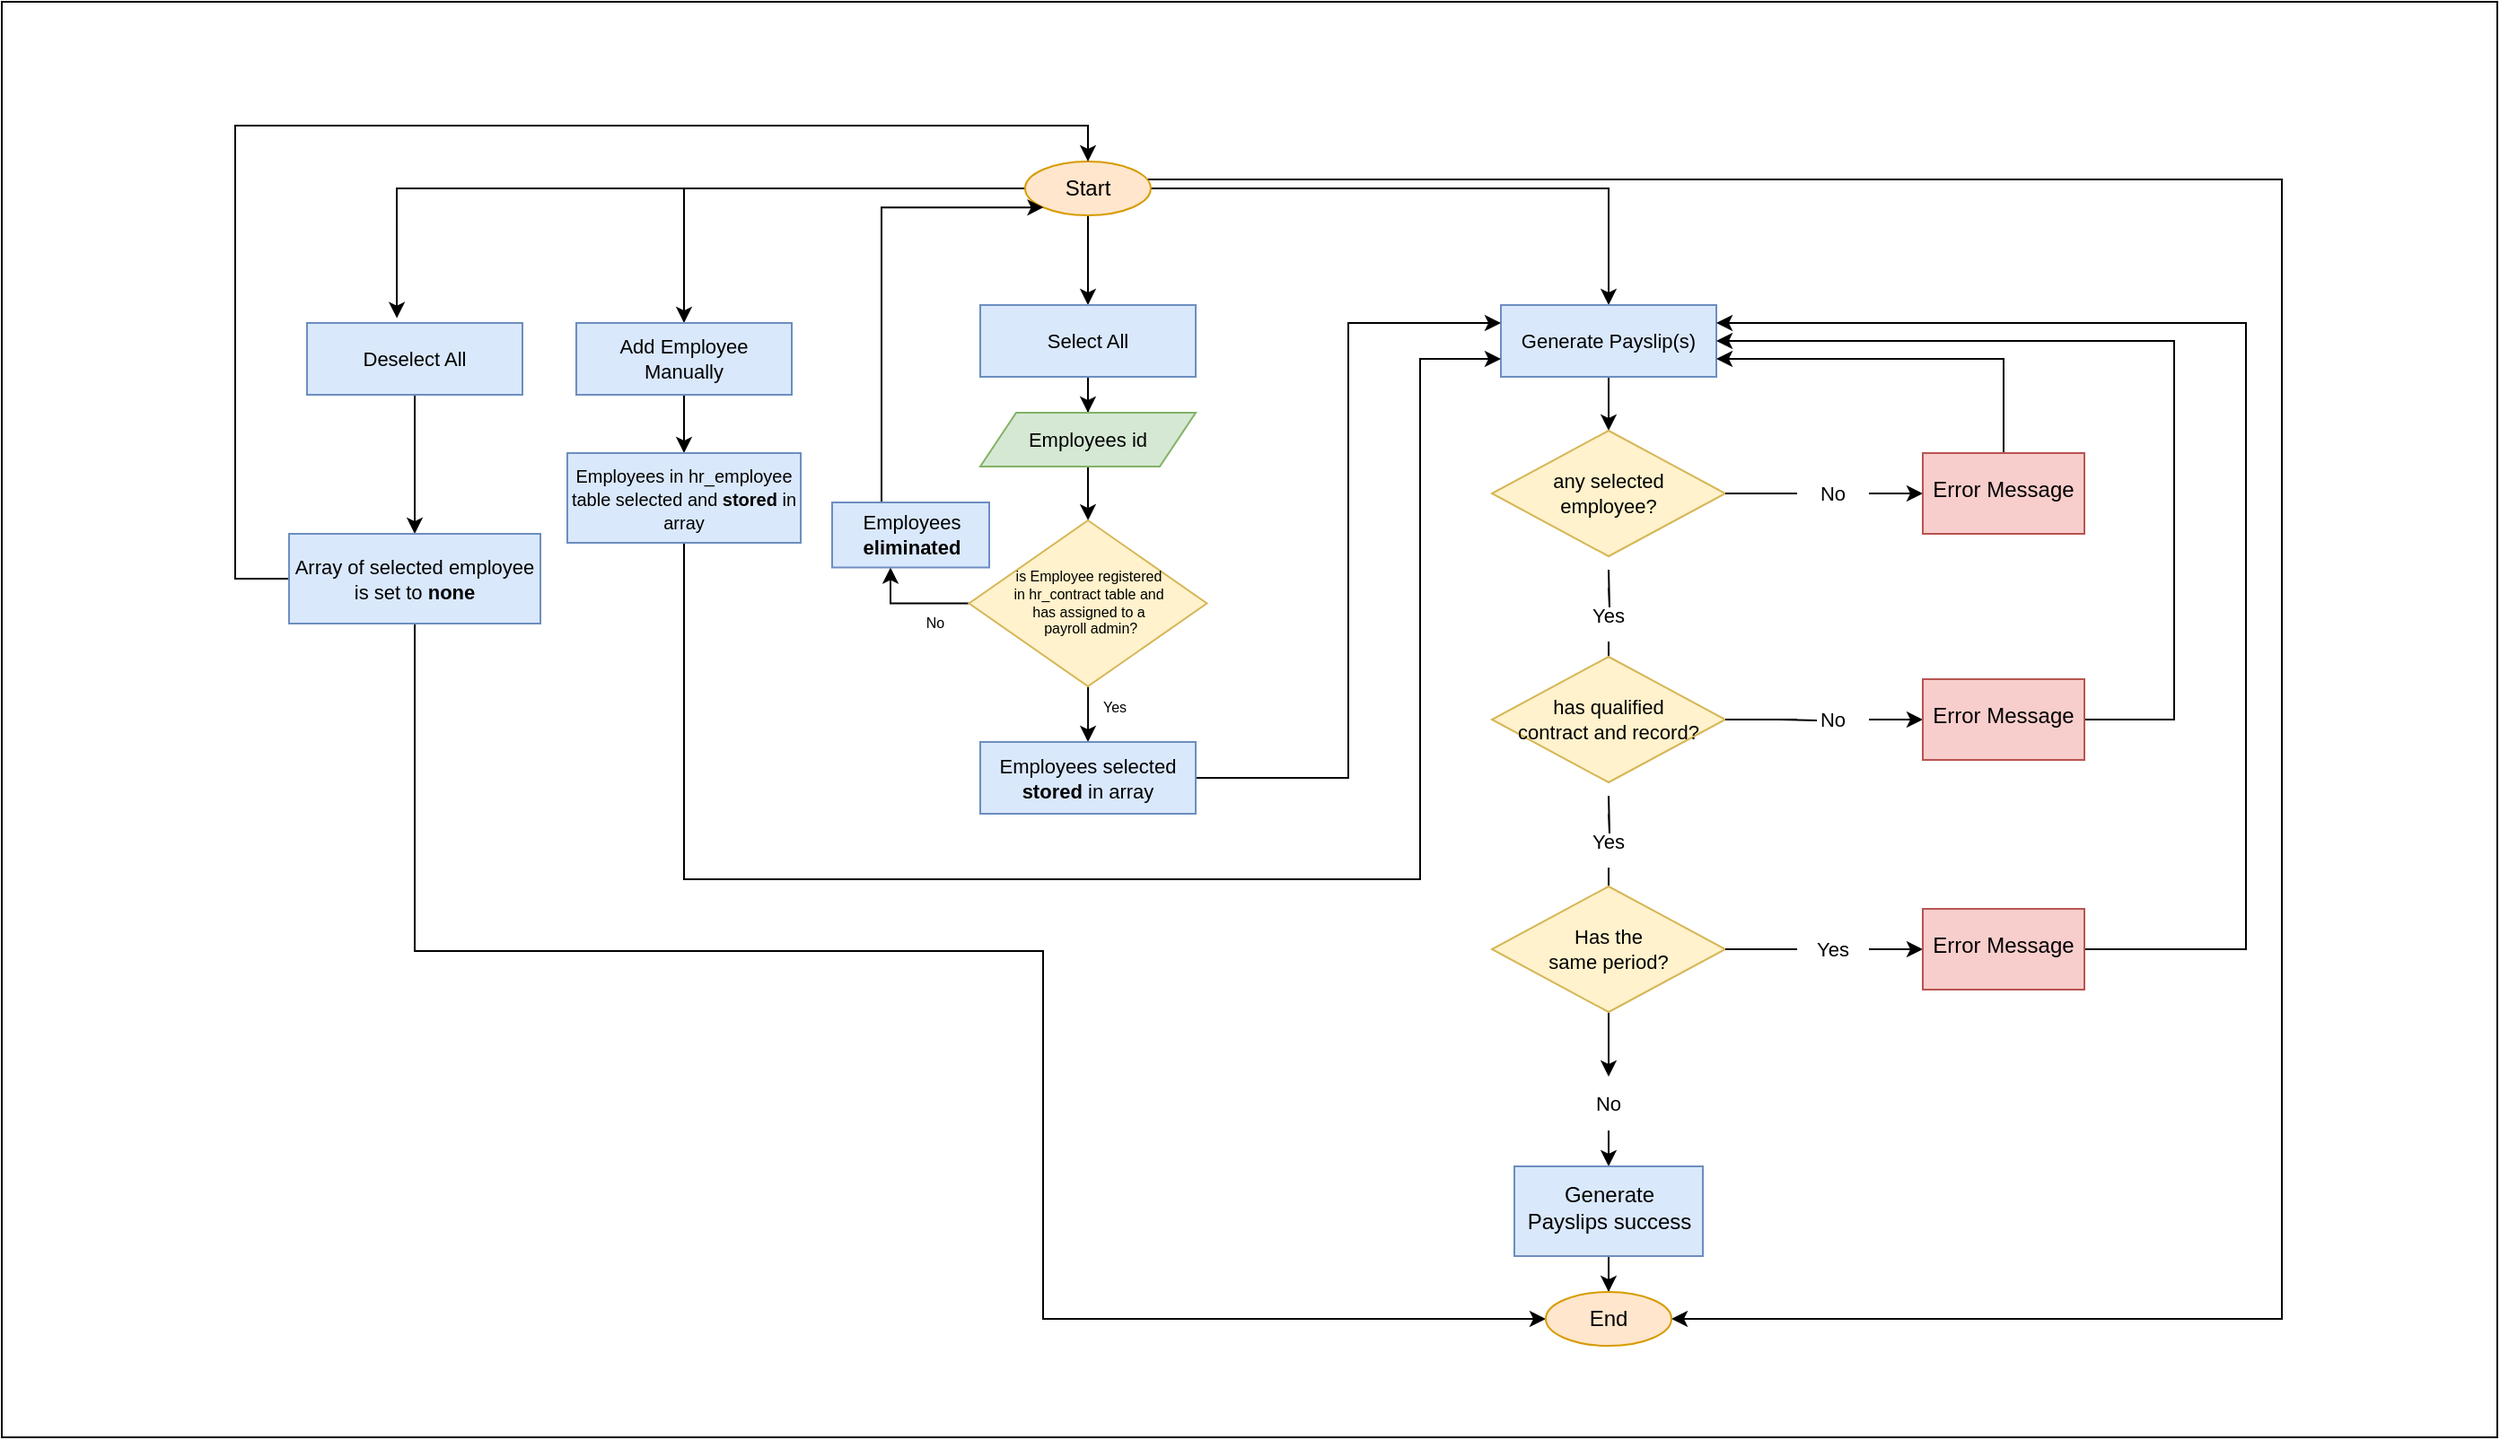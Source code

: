<mxfile version="20.8.5" type="github">
  <diagram id="cysowD7qvBbCNXDK3dep" name="Page-1">
    <mxGraphModel dx="3119" dy="1320" grid="1" gridSize="10" guides="1" tooltips="1" connect="1" arrows="1" fold="1" page="1" pageScale="1" pageWidth="850" pageHeight="1100" math="0" shadow="0">
      <root>
        <mxCell id="0" />
        <mxCell id="1" parent="0" />
        <mxCell id="OW5E5OxBGgRsvCrv2ZUi-3" value="" style="edgeStyle=orthogonalEdgeStyle;rounded=0;orthogonalLoop=1;jettySize=auto;html=1;" edge="1" parent="1" source="OW5E5OxBGgRsvCrv2ZUi-1">
          <mxGeometry relative="1" as="geometry">
            <mxPoint x="335" y="220" as="targetPoint" />
          </mxGeometry>
        </mxCell>
        <mxCell id="OW5E5OxBGgRsvCrv2ZUi-33" style="edgeStyle=orthogonalEdgeStyle;rounded=0;orthogonalLoop=1;jettySize=auto;html=1;entryX=0.5;entryY=0;entryDx=0;entryDy=0;" edge="1" parent="1" source="OW5E5OxBGgRsvCrv2ZUi-1" target="OW5E5OxBGgRsvCrv2ZUi-5">
          <mxGeometry relative="1" as="geometry" />
        </mxCell>
        <mxCell id="OW5E5OxBGgRsvCrv2ZUi-34" style="edgeStyle=orthogonalEdgeStyle;rounded=0;orthogonalLoop=1;jettySize=auto;html=1;entryX=0.417;entryY=-0.067;entryDx=0;entryDy=0;entryPerimeter=0;" edge="1" parent="1" source="OW5E5OxBGgRsvCrv2ZUi-1" target="OW5E5OxBGgRsvCrv2ZUi-31">
          <mxGeometry relative="1" as="geometry" />
        </mxCell>
        <mxCell id="OW5E5OxBGgRsvCrv2ZUi-49" style="edgeStyle=orthogonalEdgeStyle;rounded=0;orthogonalLoop=1;jettySize=auto;html=1;entryX=0.5;entryY=0;entryDx=0;entryDy=0;fontSize=11;" edge="1" parent="1" source="OW5E5OxBGgRsvCrv2ZUi-1" target="OW5E5OxBGgRsvCrv2ZUi-48">
          <mxGeometry relative="1" as="geometry" />
        </mxCell>
        <mxCell id="OW5E5OxBGgRsvCrv2ZUi-70" style="edgeStyle=orthogonalEdgeStyle;rounded=0;orthogonalLoop=1;jettySize=auto;html=1;entryX=1;entryY=0.5;entryDx=0;entryDy=0;fontSize=11;" edge="1" parent="1" source="OW5E5OxBGgRsvCrv2ZUi-1" target="OW5E5OxBGgRsvCrv2ZUi-63">
          <mxGeometry relative="1" as="geometry">
            <Array as="points">
              <mxPoint x="1000" y="150" />
              <mxPoint x="1000" y="785" />
            </Array>
          </mxGeometry>
        </mxCell>
        <mxCell id="OW5E5OxBGgRsvCrv2ZUi-1" value="Start" style="ellipse;whiteSpace=wrap;html=1;fillColor=#ffe6cc;strokeColor=#d79b00;" vertex="1" parent="1">
          <mxGeometry x="300" y="140" width="70" height="30" as="geometry" />
        </mxCell>
        <mxCell id="OW5E5OxBGgRsvCrv2ZUi-4" value="" style="edgeStyle=orthogonalEdgeStyle;rounded=0;orthogonalLoop=1;jettySize=auto;html=1;fontSize=11;" edge="1" parent="1" source="OW5E5OxBGgRsvCrv2ZUi-5" target="OW5E5OxBGgRsvCrv2ZUi-6">
          <mxGeometry relative="1" as="geometry" />
        </mxCell>
        <mxCell id="OW5E5OxBGgRsvCrv2ZUi-5" value="Generate Payslip(s)" style="rounded=0;whiteSpace=wrap;html=1;fontSize=11;fillColor=#dae8fc;strokeColor=#6c8ebf;" vertex="1" parent="1">
          <mxGeometry x="565" y="220" width="120" height="40" as="geometry" />
        </mxCell>
        <mxCell id="OW5E5OxBGgRsvCrv2ZUi-6" value="any selected &lt;br&gt;employee?" style="rhombus;whiteSpace=wrap;html=1;fontSize=11;rounded=0;fillColor=#fff2cc;strokeColor=#d6b656;" vertex="1" parent="1">
          <mxGeometry x="560" y="290" width="130" height="70" as="geometry" />
        </mxCell>
        <mxCell id="OW5E5OxBGgRsvCrv2ZUi-7" value="" style="edgeStyle=orthogonalEdgeStyle;rounded=0;orthogonalLoop=1;jettySize=auto;html=1;fontSize=11;startArrow=none;" edge="1" parent="1" source="OW5E5OxBGgRsvCrv2ZUi-10">
          <mxGeometry relative="1" as="geometry">
            <mxPoint x="625" y="417.5" as="targetPoint" />
          </mxGeometry>
        </mxCell>
        <mxCell id="OW5E5OxBGgRsvCrv2ZUi-8" value="" style="edgeStyle=orthogonalEdgeStyle;rounded=0;orthogonalLoop=1;jettySize=auto;html=1;fontSize=11;startArrow=none;" edge="1" parent="1" source="OW5E5OxBGgRsvCrv2ZUi-14" target="OW5E5OxBGgRsvCrv2ZUi-12">
          <mxGeometry relative="1" as="geometry" />
        </mxCell>
        <mxCell id="OW5E5OxBGgRsvCrv2ZUi-9" value="" style="edgeStyle=orthogonalEdgeStyle;rounded=0;orthogonalLoop=1;jettySize=auto;html=1;fontSize=11;endArrow=none;" edge="1" parent="1" target="OW5E5OxBGgRsvCrv2ZUi-10">
          <mxGeometry relative="1" as="geometry">
            <mxPoint x="625" y="367.5" as="sourcePoint" />
            <mxPoint x="625" y="417.5" as="targetPoint" />
          </mxGeometry>
        </mxCell>
        <mxCell id="OW5E5OxBGgRsvCrv2ZUi-10" value="Yes" style="text;html=1;strokeColor=none;fillColor=none;align=center;verticalAlign=middle;whiteSpace=wrap;rounded=0;fontSize=11;" vertex="1" parent="1">
          <mxGeometry x="595" y="377.5" width="60" height="30" as="geometry" />
        </mxCell>
        <mxCell id="OW5E5OxBGgRsvCrv2ZUi-11" style="edgeStyle=orthogonalEdgeStyle;rounded=0;orthogonalLoop=1;jettySize=auto;html=1;entryX=1;entryY=0.75;entryDx=0;entryDy=0;fontSize=11;" edge="1" parent="1" source="OW5E5OxBGgRsvCrv2ZUi-12" target="OW5E5OxBGgRsvCrv2ZUi-5">
          <mxGeometry relative="1" as="geometry">
            <Array as="points">
              <mxPoint x="845" y="250" />
            </Array>
          </mxGeometry>
        </mxCell>
        <mxCell id="OW5E5OxBGgRsvCrv2ZUi-12" value="Error Message" style="whiteSpace=wrap;html=1;shadow=0;strokeWidth=1;spacing=6;spacingTop=-4;fillColor=#f8cecc;strokeColor=#b85450;" vertex="1" parent="1">
          <mxGeometry x="800" y="302.5" width="90" height="45" as="geometry" />
        </mxCell>
        <mxCell id="OW5E5OxBGgRsvCrv2ZUi-13" value="" style="edgeStyle=orthogonalEdgeStyle;rounded=0;orthogonalLoop=1;jettySize=auto;html=1;fontSize=11;endArrow=none;" edge="1" parent="1" target="OW5E5OxBGgRsvCrv2ZUi-14">
          <mxGeometry relative="1" as="geometry">
            <mxPoint x="720" y="325" as="sourcePoint" />
            <mxPoint x="810" y="325" as="targetPoint" />
            <Array as="points">
              <mxPoint x="690" y="325" />
              <mxPoint x="690" y="325" />
            </Array>
          </mxGeometry>
        </mxCell>
        <mxCell id="OW5E5OxBGgRsvCrv2ZUi-14" value="No" style="text;html=1;strokeColor=none;fillColor=none;align=center;verticalAlign=middle;whiteSpace=wrap;rounded=0;fontSize=11;" vertex="1" parent="1">
          <mxGeometry x="730" y="310" width="40" height="30" as="geometry" />
        </mxCell>
        <mxCell id="OW5E5OxBGgRsvCrv2ZUi-15" value="&lt;font style=&quot;font-size: 11px;&quot;&gt;has qualified &lt;br&gt;contract and record?&lt;/font&gt;" style="rhombus;whiteSpace=wrap;html=1;fontSize=11;rounded=0;fillColor=#fff2cc;strokeColor=#d6b656;" vertex="1" parent="1">
          <mxGeometry x="560" y="416" width="130" height="70" as="geometry" />
        </mxCell>
        <mxCell id="OW5E5OxBGgRsvCrv2ZUi-16" value="" style="edgeStyle=orthogonalEdgeStyle;rounded=0;orthogonalLoop=1;jettySize=auto;html=1;fontSize=11;startArrow=none;" edge="1" parent="1" source="OW5E5OxBGgRsvCrv2ZUi-19">
          <mxGeometry relative="1" as="geometry">
            <mxPoint x="625" y="543.5" as="targetPoint" />
          </mxGeometry>
        </mxCell>
        <mxCell id="OW5E5OxBGgRsvCrv2ZUi-17" value="" style="edgeStyle=orthogonalEdgeStyle;rounded=0;orthogonalLoop=1;jettySize=auto;html=1;fontSize=11;startArrow=none;" edge="1" parent="1" source="OW5E5OxBGgRsvCrv2ZUi-24" target="OW5E5OxBGgRsvCrv2ZUi-21">
          <mxGeometry relative="1" as="geometry" />
        </mxCell>
        <mxCell id="OW5E5OxBGgRsvCrv2ZUi-18" value="" style="edgeStyle=orthogonalEdgeStyle;rounded=0;orthogonalLoop=1;jettySize=auto;html=1;fontSize=11;endArrow=none;" edge="1" parent="1" target="OW5E5OxBGgRsvCrv2ZUi-19">
          <mxGeometry relative="1" as="geometry">
            <mxPoint x="625" y="493.5" as="sourcePoint" />
            <mxPoint x="625" y="543.5" as="targetPoint" />
          </mxGeometry>
        </mxCell>
        <mxCell id="OW5E5OxBGgRsvCrv2ZUi-19" value="Yes" style="text;html=1;strokeColor=none;fillColor=none;align=center;verticalAlign=middle;whiteSpace=wrap;rounded=0;fontSize=11;" vertex="1" parent="1">
          <mxGeometry x="595" y="503.5" width="60" height="30" as="geometry" />
        </mxCell>
        <mxCell id="OW5E5OxBGgRsvCrv2ZUi-20" style="edgeStyle=orthogonalEdgeStyle;rounded=0;orthogonalLoop=1;jettySize=auto;html=1;entryX=1;entryY=0.5;entryDx=0;entryDy=0;fontSize=11;" edge="1" parent="1" source="OW5E5OxBGgRsvCrv2ZUi-21" target="OW5E5OxBGgRsvCrv2ZUi-5">
          <mxGeometry relative="1" as="geometry">
            <Array as="points">
              <mxPoint x="940" y="451" />
              <mxPoint x="940" y="240" />
            </Array>
          </mxGeometry>
        </mxCell>
        <mxCell id="OW5E5OxBGgRsvCrv2ZUi-21" value="Error Message" style="whiteSpace=wrap;html=1;shadow=0;strokeWidth=1;spacing=6;spacingTop=-4;fillColor=#f8cecc;strokeColor=#b85450;" vertex="1" parent="1">
          <mxGeometry x="800" y="428.5" width="90" height="45" as="geometry" />
        </mxCell>
        <mxCell id="OW5E5OxBGgRsvCrv2ZUi-22" value="" style="edgeStyle=orthogonalEdgeStyle;rounded=0;orthogonalLoop=1;jettySize=auto;html=1;fontSize=11;endArrow=none;" edge="1" parent="1" target="OW5E5OxBGgRsvCrv2ZUi-24">
          <mxGeometry relative="1" as="geometry">
            <mxPoint x="720" y="451" as="sourcePoint" />
            <mxPoint x="810" y="451" as="targetPoint" />
          </mxGeometry>
        </mxCell>
        <mxCell id="OW5E5OxBGgRsvCrv2ZUi-23" value="" style="edgeStyle=orthogonalEdgeStyle;rounded=0;orthogonalLoop=1;jettySize=auto;html=1;fontSize=11;endArrow=none;endFill=0;" edge="1" parent="1" source="OW5E5OxBGgRsvCrv2ZUi-24" target="OW5E5OxBGgRsvCrv2ZUi-15">
          <mxGeometry relative="1" as="geometry" />
        </mxCell>
        <mxCell id="OW5E5OxBGgRsvCrv2ZUi-24" value="No" style="text;html=1;strokeColor=none;fillColor=none;align=center;verticalAlign=middle;whiteSpace=wrap;rounded=0;fontSize=11;" vertex="1" parent="1">
          <mxGeometry x="730" y="436" width="40" height="30" as="geometry" />
        </mxCell>
        <mxCell id="OW5E5OxBGgRsvCrv2ZUi-60" style="edgeStyle=orthogonalEdgeStyle;rounded=0;orthogonalLoop=1;jettySize=auto;html=1;fontSize=11;" edge="1" parent="1" source="OW5E5OxBGgRsvCrv2ZUi-25" target="OW5E5OxBGgRsvCrv2ZUi-59">
          <mxGeometry relative="1" as="geometry" />
        </mxCell>
        <mxCell id="OW5E5OxBGgRsvCrv2ZUi-25" value="Has the &lt;br&gt;same period?" style="rhombus;whiteSpace=wrap;html=1;fontSize=11;rounded=0;fillColor=#fff2cc;strokeColor=#d6b656;" vertex="1" parent="1">
          <mxGeometry x="560" y="544" width="130" height="70" as="geometry" />
        </mxCell>
        <mxCell id="OW5E5OxBGgRsvCrv2ZUi-26" value="" style="edgeStyle=orthogonalEdgeStyle;rounded=0;orthogonalLoop=1;jettySize=auto;html=1;fontSize=11;startArrow=none;" edge="1" parent="1" source="OW5E5OxBGgRsvCrv2ZUi-30" target="OW5E5OxBGgRsvCrv2ZUi-28">
          <mxGeometry relative="1" as="geometry" />
        </mxCell>
        <mxCell id="OW5E5OxBGgRsvCrv2ZUi-27" style="edgeStyle=orthogonalEdgeStyle;rounded=0;orthogonalLoop=1;jettySize=auto;html=1;entryX=1;entryY=0.25;entryDx=0;entryDy=0;fontSize=11;" edge="1" parent="1" source="OW5E5OxBGgRsvCrv2ZUi-28" target="OW5E5OxBGgRsvCrv2ZUi-5">
          <mxGeometry relative="1" as="geometry">
            <Array as="points">
              <mxPoint x="980" y="579" />
              <mxPoint x="980" y="230" />
            </Array>
          </mxGeometry>
        </mxCell>
        <mxCell id="OW5E5OxBGgRsvCrv2ZUi-28" value="Error Message" style="whiteSpace=wrap;html=1;shadow=0;strokeWidth=1;spacing=6;spacingTop=-4;fillColor=#f8cecc;strokeColor=#b85450;" vertex="1" parent="1">
          <mxGeometry x="800" y="556.5" width="90" height="45" as="geometry" />
        </mxCell>
        <mxCell id="OW5E5OxBGgRsvCrv2ZUi-29" value="" style="edgeStyle=orthogonalEdgeStyle;rounded=0;orthogonalLoop=1;jettySize=auto;html=1;fontSize=11;endArrow=none;" edge="1" parent="1" target="OW5E5OxBGgRsvCrv2ZUi-30">
          <mxGeometry relative="1" as="geometry">
            <mxPoint x="720" y="579" as="sourcePoint" />
            <mxPoint x="810" y="579" as="targetPoint" />
            <Array as="points">
              <mxPoint x="690" y="579" />
              <mxPoint x="690" y="579" />
            </Array>
          </mxGeometry>
        </mxCell>
        <mxCell id="OW5E5OxBGgRsvCrv2ZUi-30" value="Yes" style="text;html=1;strokeColor=none;fillColor=none;align=center;verticalAlign=middle;whiteSpace=wrap;rounded=0;fontSize=11;" vertex="1" parent="1">
          <mxGeometry x="730" y="564" width="40" height="30" as="geometry" />
        </mxCell>
        <mxCell id="OW5E5OxBGgRsvCrv2ZUi-55" value="" style="edgeStyle=orthogonalEdgeStyle;rounded=0;orthogonalLoop=1;jettySize=auto;html=1;fontSize=11;" edge="1" parent="1" source="OW5E5OxBGgRsvCrv2ZUi-31" target="OW5E5OxBGgRsvCrv2ZUi-54">
          <mxGeometry relative="1" as="geometry" />
        </mxCell>
        <mxCell id="OW5E5OxBGgRsvCrv2ZUi-31" value="Deselect All" style="rounded=0;whiteSpace=wrap;html=1;fontSize=11;fillColor=#dae8fc;strokeColor=#6c8ebf;" vertex="1" parent="1">
          <mxGeometry x="-100" y="230" width="120" height="40" as="geometry" />
        </mxCell>
        <mxCell id="OW5E5OxBGgRsvCrv2ZUi-36" value="" style="edgeStyle=orthogonalEdgeStyle;rounded=0;orthogonalLoop=1;jettySize=auto;html=1;" edge="1" parent="1" source="OW5E5OxBGgRsvCrv2ZUi-32" target="OW5E5OxBGgRsvCrv2ZUi-35">
          <mxGeometry relative="1" as="geometry" />
        </mxCell>
        <mxCell id="OW5E5OxBGgRsvCrv2ZUi-32" value="Select All" style="rounded=0;whiteSpace=wrap;html=1;fontSize=11;fillColor=#dae8fc;strokeColor=#6c8ebf;" vertex="1" parent="1">
          <mxGeometry x="275" y="220" width="120" height="40" as="geometry" />
        </mxCell>
        <mxCell id="OW5E5OxBGgRsvCrv2ZUi-38" value="" style="edgeStyle=orthogonalEdgeStyle;rounded=0;orthogonalLoop=1;jettySize=auto;html=1;" edge="1" parent="1" source="OW5E5OxBGgRsvCrv2ZUi-35" target="OW5E5OxBGgRsvCrv2ZUi-37">
          <mxGeometry relative="1" as="geometry" />
        </mxCell>
        <mxCell id="OW5E5OxBGgRsvCrv2ZUi-35" value="Employees id" style="shape=parallelogram;perimeter=parallelogramPerimeter;whiteSpace=wrap;html=1;fixedSize=1;fontSize=11;fillColor=#d5e8d4;strokeColor=#82b366;rounded=0;" vertex="1" parent="1">
          <mxGeometry x="275" y="280" width="120" height="30" as="geometry" />
        </mxCell>
        <mxCell id="OW5E5OxBGgRsvCrv2ZUi-41" value="" style="edgeStyle=orthogonalEdgeStyle;rounded=0;orthogonalLoop=1;jettySize=auto;html=1;fontSize=8;" edge="1" parent="1" source="OW5E5OxBGgRsvCrv2ZUi-37" target="OW5E5OxBGgRsvCrv2ZUi-40">
          <mxGeometry relative="1" as="geometry" />
        </mxCell>
        <mxCell id="OW5E5OxBGgRsvCrv2ZUi-45" value="" style="edgeStyle=orthogonalEdgeStyle;rounded=0;orthogonalLoop=1;jettySize=auto;html=1;fontSize=8;" edge="1" parent="1" source="OW5E5OxBGgRsvCrv2ZUi-37" target="OW5E5OxBGgRsvCrv2ZUi-44">
          <mxGeometry relative="1" as="geometry">
            <Array as="points">
              <mxPoint x="225" y="386" />
            </Array>
          </mxGeometry>
        </mxCell>
        <mxCell id="OW5E5OxBGgRsvCrv2ZUi-37" value="is Employee registered &lt;br style=&quot;font-size: 8px;&quot;&gt;in hr_contract table and &lt;br style=&quot;font-size: 8px;&quot;&gt;has assigned to a&lt;br style=&quot;font-size: 8px;&quot;&gt;&amp;nbsp;payroll admin?" style="rhombus;whiteSpace=wrap;html=1;fontSize=8;fillColor=#fff2cc;strokeColor=#d6b656;rounded=0;" vertex="1" parent="1">
          <mxGeometry x="268.75" y="340" width="132.5" height="92.5" as="geometry" />
        </mxCell>
        <mxCell id="OW5E5OxBGgRsvCrv2ZUi-47" style="edgeStyle=orthogonalEdgeStyle;rounded=0;orthogonalLoop=1;jettySize=auto;html=1;fontSize=11;entryX=0;entryY=0.25;entryDx=0;entryDy=0;" edge="1" parent="1" source="OW5E5OxBGgRsvCrv2ZUi-40" target="OW5E5OxBGgRsvCrv2ZUi-5">
          <mxGeometry relative="1" as="geometry">
            <mxPoint x="570" y="230" as="targetPoint" />
            <Array as="points">
              <mxPoint x="480" y="484" />
              <mxPoint x="480" y="230" />
            </Array>
          </mxGeometry>
        </mxCell>
        <mxCell id="OW5E5OxBGgRsvCrv2ZUi-40" value="Employees selected &lt;b&gt;stored &lt;/b&gt;in array" style="rounded=0;whiteSpace=wrap;html=1;fontSize=11;fillColor=#dae8fc;strokeColor=#6c8ebf;" vertex="1" parent="1">
          <mxGeometry x="275" y="463.5" width="120" height="40" as="geometry" />
        </mxCell>
        <mxCell id="OW5E5OxBGgRsvCrv2ZUi-42" value="Yes" style="text;html=1;strokeColor=none;fillColor=none;align=center;verticalAlign=middle;whiteSpace=wrap;rounded=0;fontSize=8;" vertex="1" parent="1">
          <mxGeometry x="320" y="428.5" width="60" height="30" as="geometry" />
        </mxCell>
        <mxCell id="OW5E5OxBGgRsvCrv2ZUi-73" style="edgeStyle=orthogonalEdgeStyle;rounded=0;orthogonalLoop=1;jettySize=auto;html=1;entryX=0;entryY=1;entryDx=0;entryDy=0;fontSize=10;" edge="1" parent="1" source="OW5E5OxBGgRsvCrv2ZUi-44" target="OW5E5OxBGgRsvCrv2ZUi-1">
          <mxGeometry relative="1" as="geometry">
            <Array as="points">
              <mxPoint x="220" y="165" />
            </Array>
          </mxGeometry>
        </mxCell>
        <mxCell id="OW5E5OxBGgRsvCrv2ZUi-44" value="&lt;font style=&quot;font-size: 11px;&quot;&gt;Employees &lt;br&gt;&lt;b&gt;eliminated&lt;/b&gt;&lt;br&gt;&lt;/font&gt;" style="whiteSpace=wrap;html=1;fontSize=8;fillColor=#dae8fc;strokeColor=#6c8ebf;rounded=0;" vertex="1" parent="1">
          <mxGeometry x="192.5" y="330" width="87.5" height="36.25" as="geometry" />
        </mxCell>
        <mxCell id="OW5E5OxBGgRsvCrv2ZUi-46" value="No" style="text;html=1;strokeColor=none;fillColor=none;align=center;verticalAlign=middle;whiteSpace=wrap;rounded=0;fontSize=8;" vertex="1" parent="1">
          <mxGeometry x="220" y="382" width="60" height="30" as="geometry" />
        </mxCell>
        <mxCell id="OW5E5OxBGgRsvCrv2ZUi-51" value="" style="edgeStyle=orthogonalEdgeStyle;rounded=0;orthogonalLoop=1;jettySize=auto;html=1;fontSize=11;" edge="1" parent="1" source="OW5E5OxBGgRsvCrv2ZUi-48" target="OW5E5OxBGgRsvCrv2ZUi-50">
          <mxGeometry relative="1" as="geometry" />
        </mxCell>
        <mxCell id="OW5E5OxBGgRsvCrv2ZUi-48" value="Add Employee Manually" style="rounded=0;whiteSpace=wrap;html=1;fontSize=11;fillColor=#dae8fc;strokeColor=#6c8ebf;" vertex="1" parent="1">
          <mxGeometry x="50" y="230" width="120" height="40" as="geometry" />
        </mxCell>
        <mxCell id="OW5E5OxBGgRsvCrv2ZUi-53" style="edgeStyle=orthogonalEdgeStyle;rounded=0;orthogonalLoop=1;jettySize=auto;html=1;entryX=0;entryY=0.75;entryDx=0;entryDy=0;fontSize=11;" edge="1" parent="1" source="OW5E5OxBGgRsvCrv2ZUi-50" target="OW5E5OxBGgRsvCrv2ZUi-5">
          <mxGeometry relative="1" as="geometry">
            <Array as="points">
              <mxPoint x="110" y="540" />
              <mxPoint x="520" y="540" />
              <mxPoint x="520" y="250" />
            </Array>
          </mxGeometry>
        </mxCell>
        <mxCell id="OW5E5OxBGgRsvCrv2ZUi-50" value="&lt;font style=&quot;font-size: 10px;&quot;&gt;Employees in hr_employee table selected and &lt;b&gt;stored&lt;/b&gt; in array&lt;/font&gt;" style="rounded=0;whiteSpace=wrap;html=1;fontSize=11;fillColor=#dae8fc;strokeColor=#6c8ebf;" vertex="1" parent="1">
          <mxGeometry x="45" y="302.5" width="130" height="50" as="geometry" />
        </mxCell>
        <mxCell id="OW5E5OxBGgRsvCrv2ZUi-56" style="edgeStyle=orthogonalEdgeStyle;rounded=0;orthogonalLoop=1;jettySize=auto;html=1;fontSize=11;" edge="1" parent="1" source="OW5E5OxBGgRsvCrv2ZUi-54" target="OW5E5OxBGgRsvCrv2ZUi-1">
          <mxGeometry relative="1" as="geometry">
            <Array as="points">
              <mxPoint x="-140" y="373" />
              <mxPoint x="-140" y="120" />
              <mxPoint x="335" y="120" />
            </Array>
          </mxGeometry>
        </mxCell>
        <mxCell id="OW5E5OxBGgRsvCrv2ZUi-69" style="edgeStyle=orthogonalEdgeStyle;rounded=0;orthogonalLoop=1;jettySize=auto;html=1;entryX=0;entryY=0.5;entryDx=0;entryDy=0;fontSize=11;" edge="1" parent="1" source="OW5E5OxBGgRsvCrv2ZUi-54" target="OW5E5OxBGgRsvCrv2ZUi-63">
          <mxGeometry relative="1" as="geometry">
            <Array as="points">
              <mxPoint x="-40" y="580" />
              <mxPoint x="310" y="580" />
              <mxPoint x="310" y="785" />
            </Array>
          </mxGeometry>
        </mxCell>
        <mxCell id="OW5E5OxBGgRsvCrv2ZUi-54" value="Array of selected employee is set to &lt;b&gt;none&lt;/b&gt;" style="rounded=0;whiteSpace=wrap;html=1;fontSize=11;fillColor=#dae8fc;strokeColor=#6c8ebf;" vertex="1" parent="1">
          <mxGeometry x="-110" y="347.5" width="140" height="50" as="geometry" />
        </mxCell>
        <mxCell id="OW5E5OxBGgRsvCrv2ZUi-57" value="" style="edgeStyle=orthogonalEdgeStyle;rounded=0;orthogonalLoop=1;jettySize=auto;html=1;fontSize=11;" edge="1" parent="1" source="OW5E5OxBGgRsvCrv2ZUi-59" target="OW5E5OxBGgRsvCrv2ZUi-58">
          <mxGeometry relative="1" as="geometry">
            <Array as="points">
              <mxPoint x="625.5" y="718.5" />
              <mxPoint x="625.5" y="718.5" />
            </Array>
          </mxGeometry>
        </mxCell>
        <mxCell id="OW5E5OxBGgRsvCrv2ZUi-66" value="" style="edgeStyle=orthogonalEdgeStyle;rounded=0;orthogonalLoop=1;jettySize=auto;html=1;fontSize=11;" edge="1" parent="1" source="OW5E5OxBGgRsvCrv2ZUi-58" target="OW5E5OxBGgRsvCrv2ZUi-63">
          <mxGeometry relative="1" as="geometry" />
        </mxCell>
        <mxCell id="OW5E5OxBGgRsvCrv2ZUi-58" value="Generate Payslips success" style="whiteSpace=wrap;html=1;shadow=0;strokeWidth=1;spacing=6;spacingTop=-4;fillColor=#dae8fc;strokeColor=#6c8ebf;" vertex="1" parent="1">
          <mxGeometry x="572.5" y="700" width="105" height="50" as="geometry" />
        </mxCell>
        <mxCell id="OW5E5OxBGgRsvCrv2ZUi-59" value="No" style="text;html=1;strokeColor=none;fillColor=none;align=center;verticalAlign=middle;whiteSpace=wrap;rounded=0;fontSize=11;" vertex="1" parent="1">
          <mxGeometry x="595" y="650" width="60" height="30" as="geometry" />
        </mxCell>
        <mxCell id="OW5E5OxBGgRsvCrv2ZUi-63" value="End" style="ellipse;whiteSpace=wrap;html=1;fillColor=#ffe6cc;strokeColor=#d79b00;" vertex="1" parent="1">
          <mxGeometry x="590" y="770" width="70" height="30" as="geometry" />
        </mxCell>
        <mxCell id="OW5E5OxBGgRsvCrv2ZUi-68" style="edgeStyle=orthogonalEdgeStyle;rounded=0;orthogonalLoop=1;jettySize=auto;html=1;exitX=0.5;exitY=1;exitDx=0;exitDy=0;fontSize=11;" edge="1" parent="1" source="OW5E5OxBGgRsvCrv2ZUi-58" target="OW5E5OxBGgRsvCrv2ZUi-58">
          <mxGeometry relative="1" as="geometry" />
        </mxCell>
        <mxCell id="OW5E5OxBGgRsvCrv2ZUi-71" value="" style="rounded=0;whiteSpace=wrap;html=1;fontSize=10;fillColor=none;" vertex="1" parent="1">
          <mxGeometry x="-270" y="51" width="1390" height="800" as="geometry" />
        </mxCell>
      </root>
    </mxGraphModel>
  </diagram>
</mxfile>
